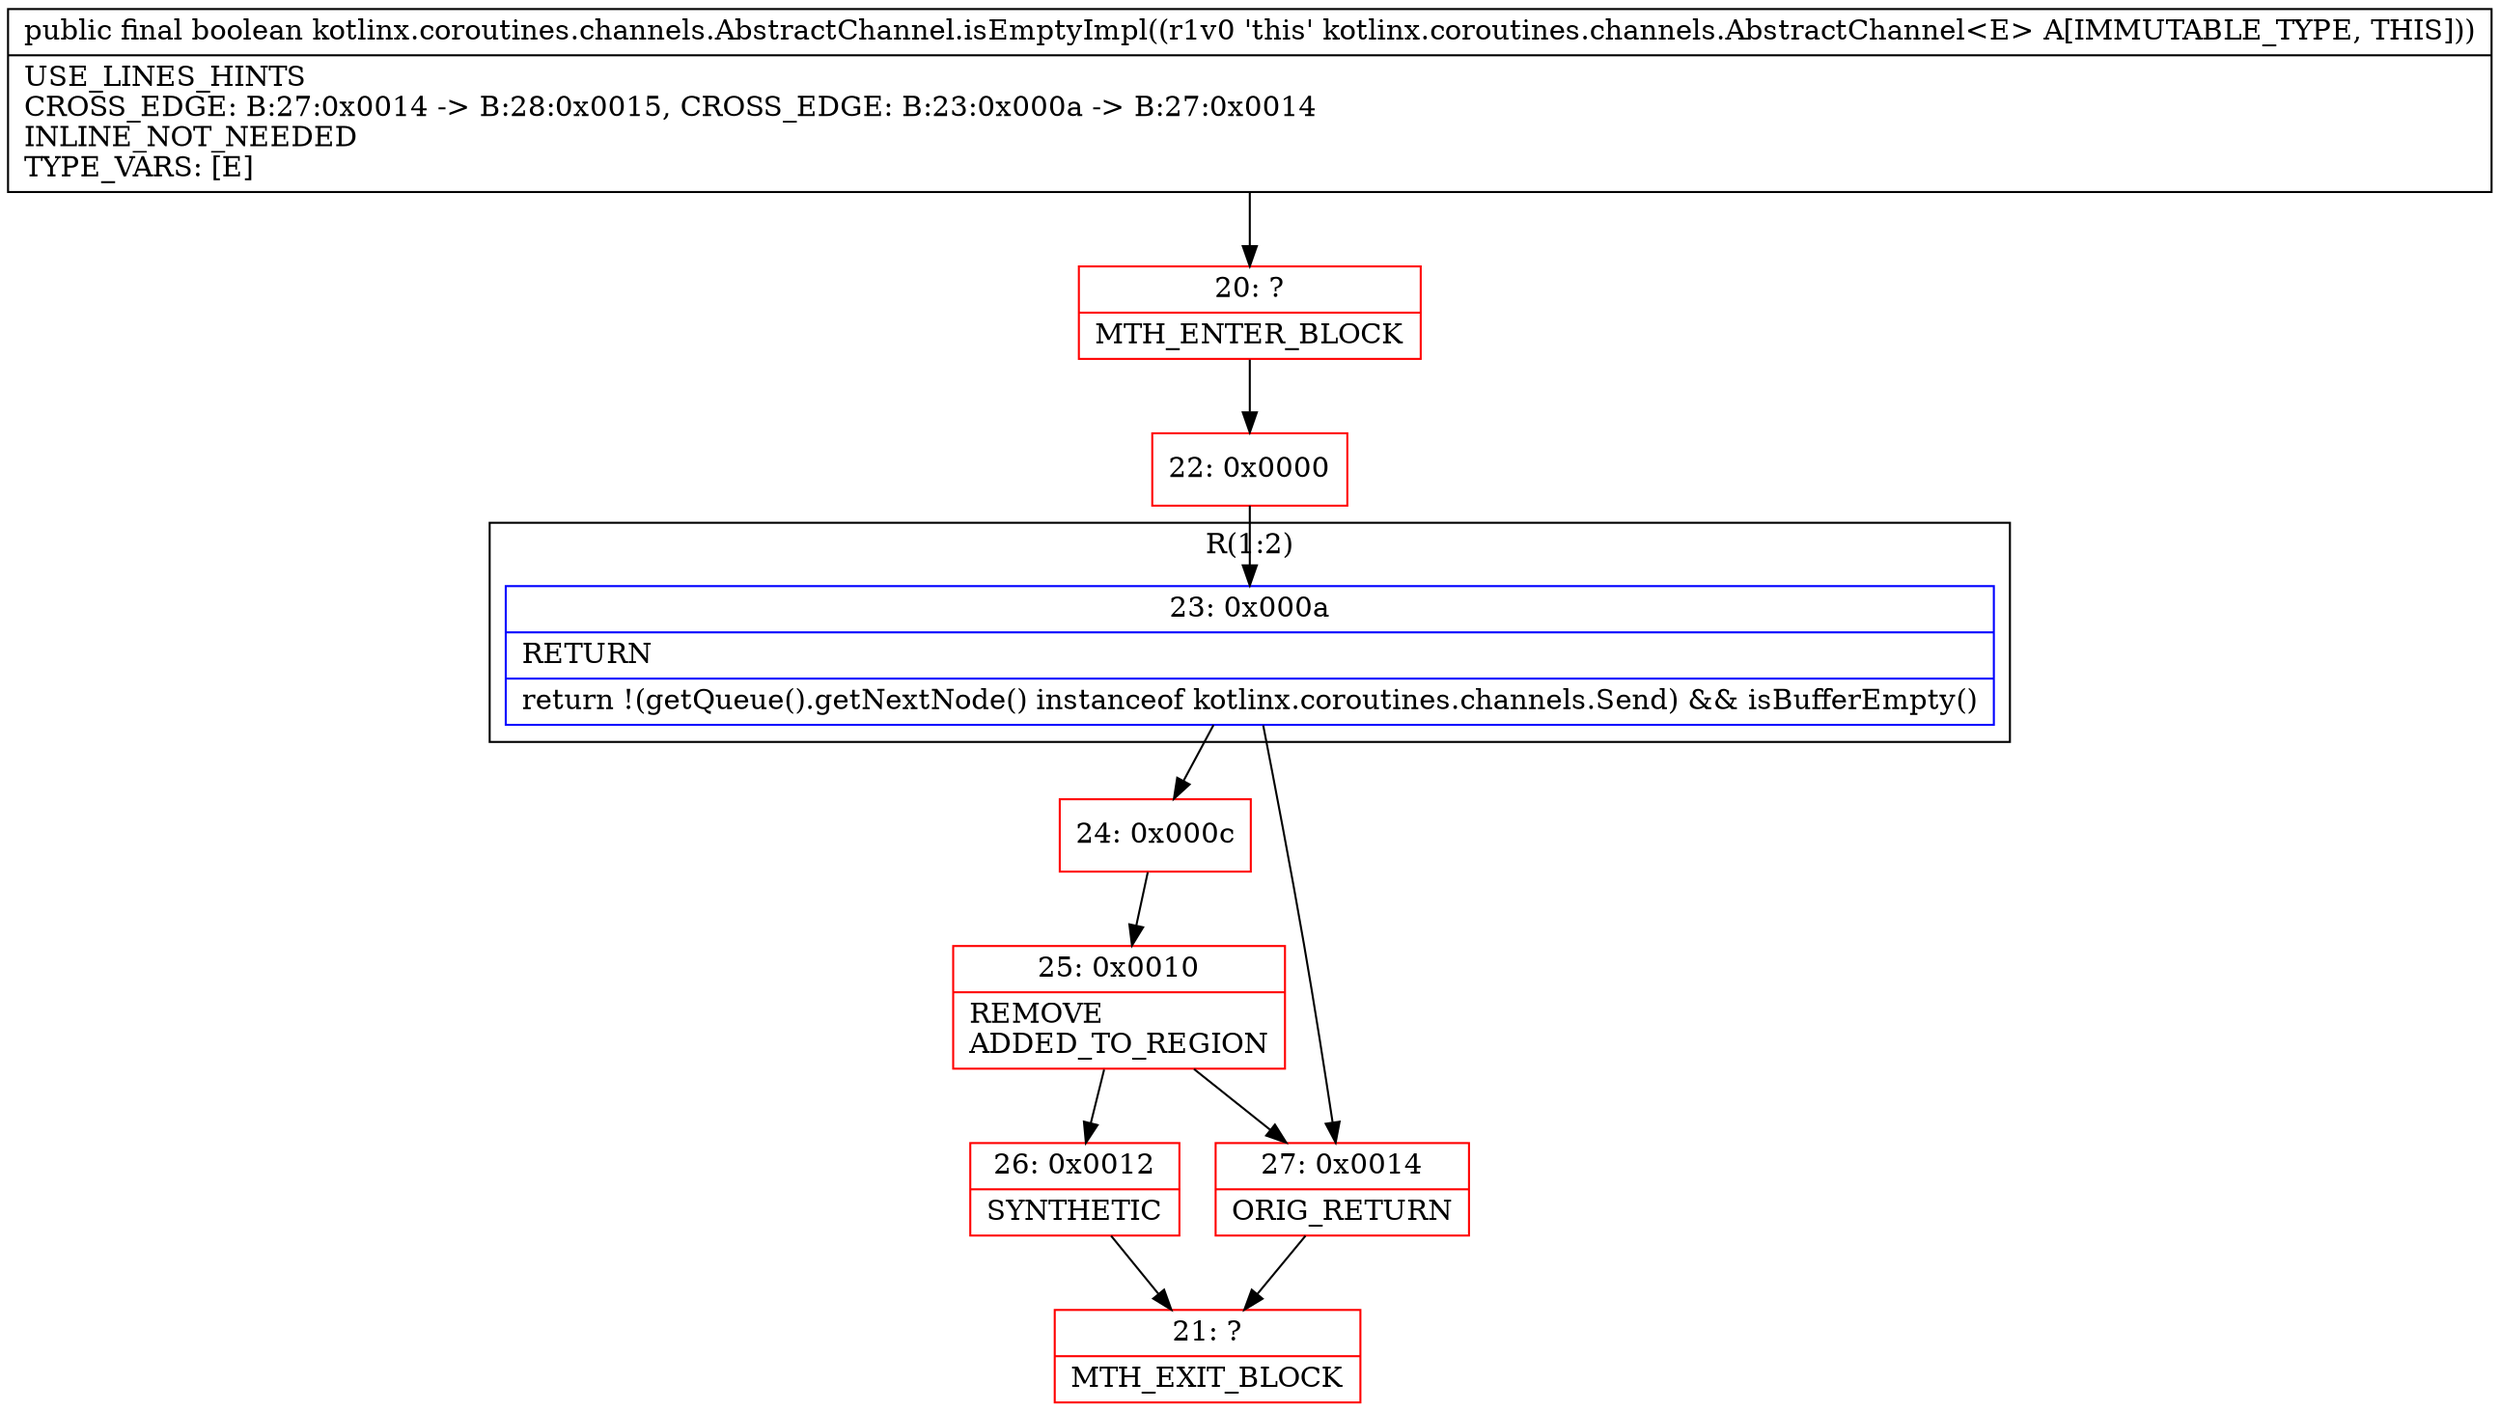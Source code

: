 digraph "CFG forkotlinx.coroutines.channels.AbstractChannel.isEmptyImpl()Z" {
subgraph cluster_Region_839987982 {
label = "R(1:2)";
node [shape=record,color=blue];
Node_23 [shape=record,label="{23\:\ 0x000a|RETURN\l|return !(getQueue().getNextNode() instanceof kotlinx.coroutines.channels.Send) && isBufferEmpty()\l}"];
}
Node_20 [shape=record,color=red,label="{20\:\ ?|MTH_ENTER_BLOCK\l}"];
Node_22 [shape=record,color=red,label="{22\:\ 0x0000}"];
Node_24 [shape=record,color=red,label="{24\:\ 0x000c}"];
Node_25 [shape=record,color=red,label="{25\:\ 0x0010|REMOVE\lADDED_TO_REGION\l}"];
Node_26 [shape=record,color=red,label="{26\:\ 0x0012|SYNTHETIC\l}"];
Node_21 [shape=record,color=red,label="{21\:\ ?|MTH_EXIT_BLOCK\l}"];
Node_27 [shape=record,color=red,label="{27\:\ 0x0014|ORIG_RETURN\l}"];
MethodNode[shape=record,label="{public final boolean kotlinx.coroutines.channels.AbstractChannel.isEmptyImpl((r1v0 'this' kotlinx.coroutines.channels.AbstractChannel\<E\> A[IMMUTABLE_TYPE, THIS]))  | USE_LINES_HINTS\lCROSS_EDGE: B:27:0x0014 \-\> B:28:0x0015, CROSS_EDGE: B:23:0x000a \-\> B:27:0x0014\lINLINE_NOT_NEEDED\lTYPE_VARS: [E]\l}"];
MethodNode -> Node_20;Node_23 -> Node_24;
Node_23 -> Node_27;
Node_20 -> Node_22;
Node_22 -> Node_23;
Node_24 -> Node_25;
Node_25 -> Node_26;
Node_25 -> Node_27;
Node_26 -> Node_21;
Node_27 -> Node_21;
}

